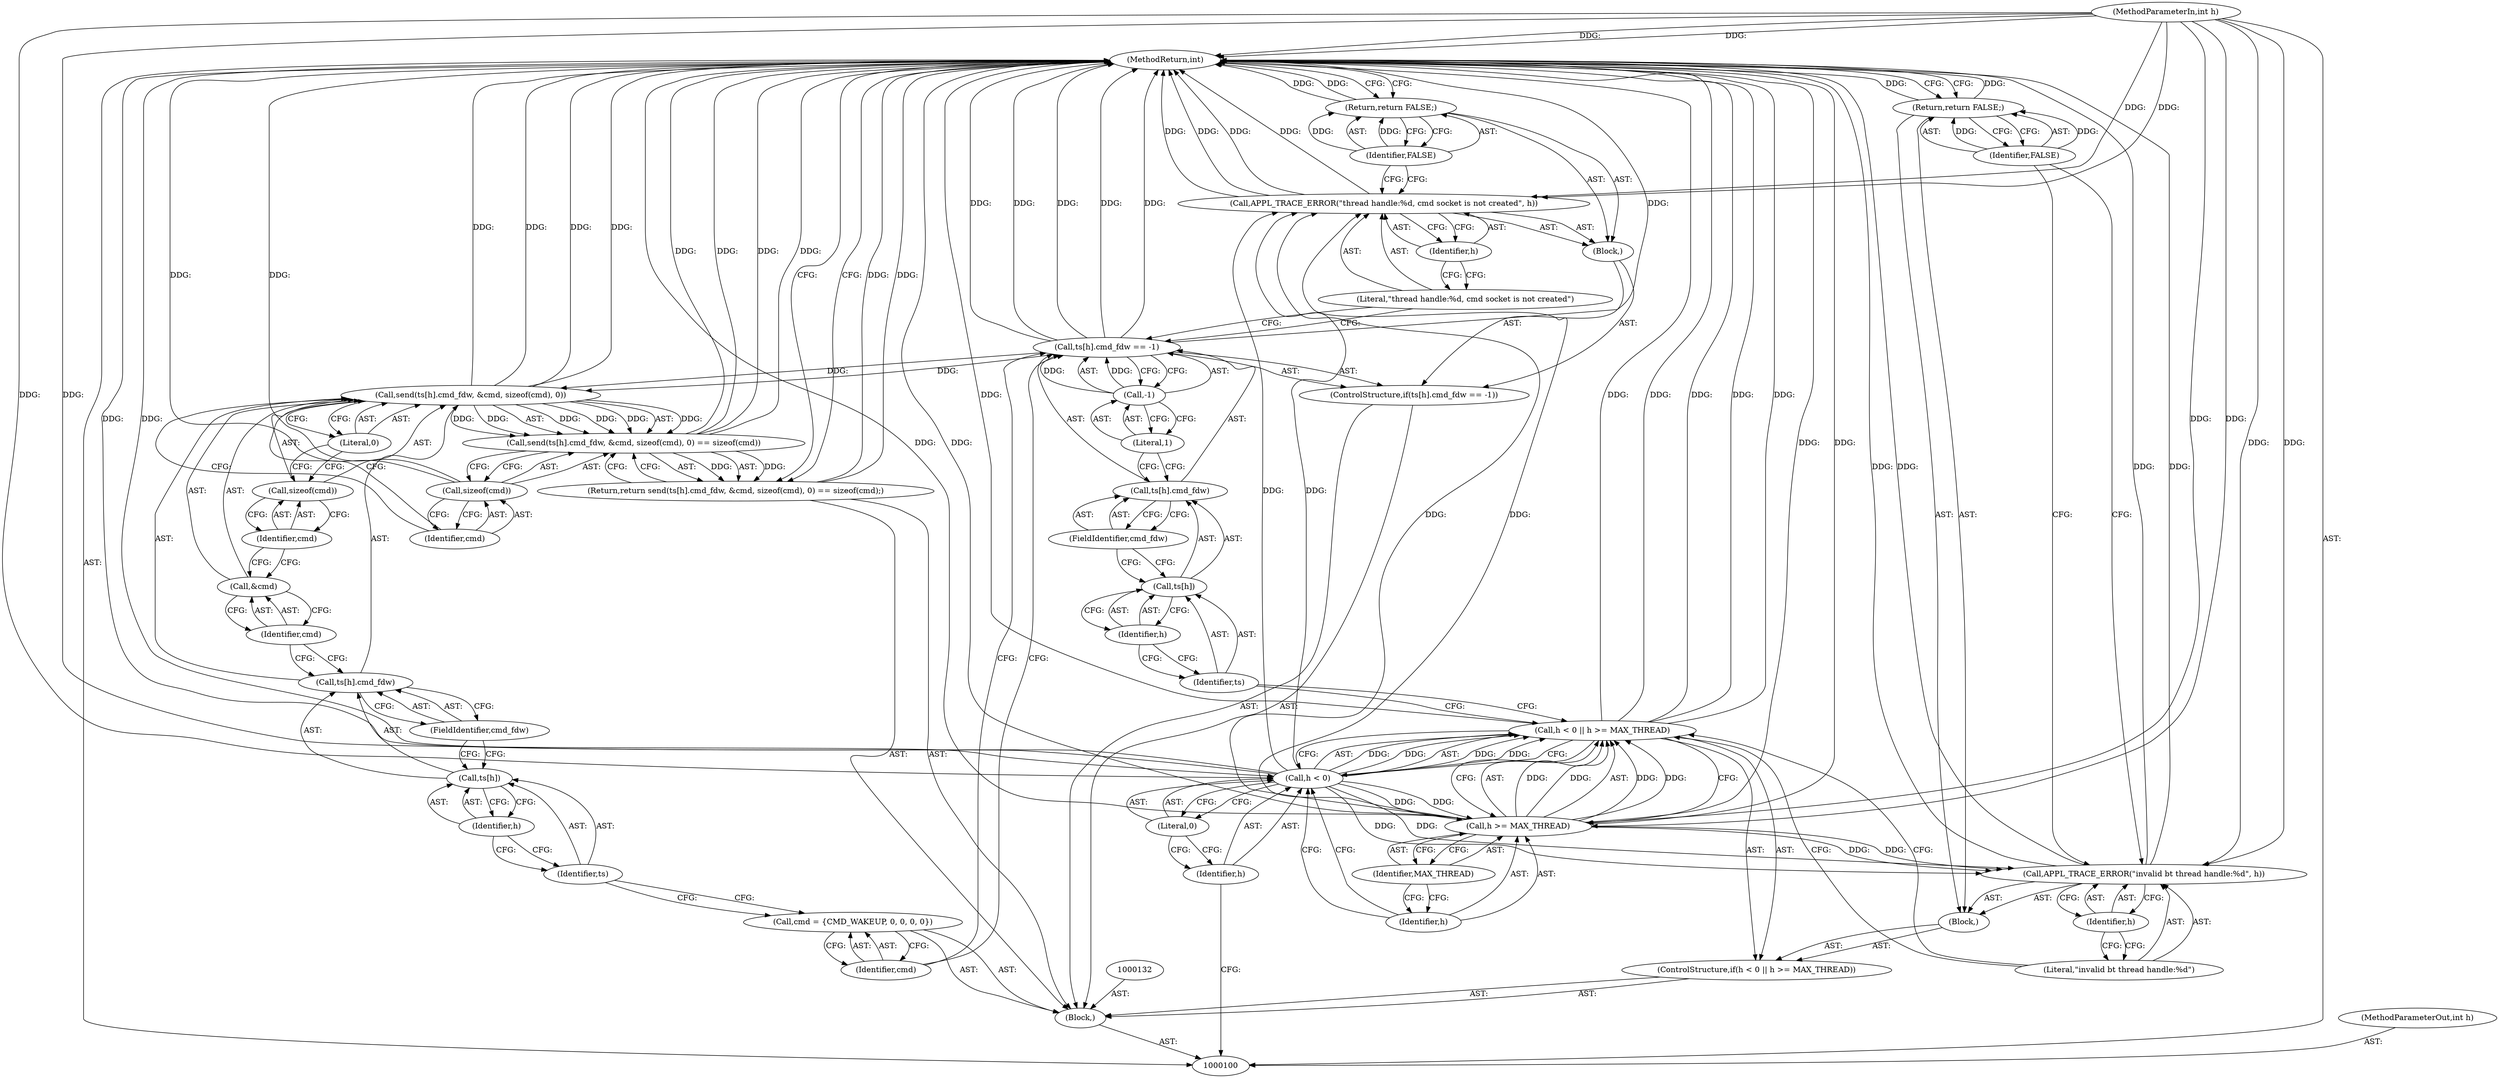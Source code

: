 digraph "1_Android_472271b153c5dc53c28beac55480a8d8434b2d5c_41" {
"1000150" [label="(MethodReturn,int)"];
"1000101" [label="(MethodParameterIn,int h)"];
"1000215" [label="(MethodParameterOut,int h)"];
"1000128" [label="(Literal,\"thread handle:%d, cmd socket is not created\")"];
"1000129" [label="(Identifier,h)"];
"1000127" [label="(Call,APPL_TRACE_ERROR(\"thread handle:%d, cmd socket is not created\", h))"];
"1000131" [label="(Identifier,FALSE)"];
"1000130" [label="(Return,return FALSE;)"];
"1000133" [label="(Call,cmd = {CMD_WAKEUP, 0, 0, 0, 0})"];
"1000134" [label="(Identifier,cmd)"];
"1000136" [label="(Call,send(ts[h].cmd_fdw, &cmd, sizeof(cmd), 0) == sizeof(cmd))"];
"1000137" [label="(Call,send(ts[h].cmd_fdw, &cmd, sizeof(cmd), 0))"];
"1000138" [label="(Call,ts[h].cmd_fdw)"];
"1000139" [label="(Call,ts[h])"];
"1000140" [label="(Identifier,ts)"];
"1000141" [label="(Identifier,h)"];
"1000142" [label="(FieldIdentifier,cmd_fdw)"];
"1000143" [label="(Call,&cmd)"];
"1000144" [label="(Identifier,cmd)"];
"1000145" [label="(Call,sizeof(cmd))"];
"1000135" [label="(Return,return send(ts[h].cmd_fdw, &cmd, sizeof(cmd), 0) == sizeof(cmd);)"];
"1000146" [label="(Identifier,cmd)"];
"1000147" [label="(Literal,0)"];
"1000148" [label="(Call,sizeof(cmd))"];
"1000149" [label="(Identifier,cmd)"];
"1000102" [label="(Block,)"];
"1000103" [label="(ControlStructure,if(h < 0 || h >= MAX_THREAD))"];
"1000108" [label="(Call,h >= MAX_THREAD)"];
"1000109" [label="(Identifier,h)"];
"1000110" [label="(Identifier,MAX_THREAD)"];
"1000104" [label="(Call,h < 0 || h >= MAX_THREAD)"];
"1000105" [label="(Call,h < 0)"];
"1000106" [label="(Identifier,h)"];
"1000107" [label="(Literal,0)"];
"1000111" [label="(Block,)"];
"1000113" [label="(Literal,\"invalid bt thread handle:%d\")"];
"1000114" [label="(Identifier,h)"];
"1000112" [label="(Call,APPL_TRACE_ERROR(\"invalid bt thread handle:%d\", h))"];
"1000115" [label="(Return,return FALSE;)"];
"1000116" [label="(Identifier,FALSE)"];
"1000117" [label="(ControlStructure,if(ts[h].cmd_fdw == -1))"];
"1000123" [label="(FieldIdentifier,cmd_fdw)"];
"1000124" [label="(Call,-1)"];
"1000125" [label="(Literal,1)"];
"1000118" [label="(Call,ts[h].cmd_fdw == -1)"];
"1000119" [label="(Call,ts[h].cmd_fdw)"];
"1000120" [label="(Call,ts[h])"];
"1000121" [label="(Identifier,ts)"];
"1000122" [label="(Identifier,h)"];
"1000126" [label="(Block,)"];
"1000150" -> "1000100"  [label="AST: "];
"1000150" -> "1000115"  [label="CFG: "];
"1000150" -> "1000130"  [label="CFG: "];
"1000150" -> "1000135"  [label="CFG: "];
"1000135" -> "1000150"  [label="DDG: "];
"1000130" -> "1000150"  [label="DDG: "];
"1000115" -> "1000150"  [label="DDG: "];
"1000104" -> "1000150"  [label="DDG: "];
"1000104" -> "1000150"  [label="DDG: "];
"1000104" -> "1000150"  [label="DDG: "];
"1000112" -> "1000150"  [label="DDG: "];
"1000112" -> "1000150"  [label="DDG: "];
"1000127" -> "1000150"  [label="DDG: "];
"1000127" -> "1000150"  [label="DDG: "];
"1000118" -> "1000150"  [label="DDG: "];
"1000118" -> "1000150"  [label="DDG: "];
"1000118" -> "1000150"  [label="DDG: "];
"1000137" -> "1000150"  [label="DDG: "];
"1000137" -> "1000150"  [label="DDG: "];
"1000148" -> "1000150"  [label="DDG: "];
"1000101" -> "1000150"  [label="DDG: "];
"1000108" -> "1000150"  [label="DDG: "];
"1000108" -> "1000150"  [label="DDG: "];
"1000136" -> "1000150"  [label="DDG: "];
"1000136" -> "1000150"  [label="DDG: "];
"1000105" -> "1000150"  [label="DDG: "];
"1000101" -> "1000100"  [label="AST: "];
"1000101" -> "1000150"  [label="DDG: "];
"1000101" -> "1000105"  [label="DDG: "];
"1000101" -> "1000108"  [label="DDG: "];
"1000101" -> "1000112"  [label="DDG: "];
"1000101" -> "1000127"  [label="DDG: "];
"1000215" -> "1000100"  [label="AST: "];
"1000128" -> "1000127"  [label="AST: "];
"1000128" -> "1000118"  [label="CFG: "];
"1000129" -> "1000128"  [label="CFG: "];
"1000129" -> "1000127"  [label="AST: "];
"1000129" -> "1000128"  [label="CFG: "];
"1000127" -> "1000129"  [label="CFG: "];
"1000127" -> "1000126"  [label="AST: "];
"1000127" -> "1000129"  [label="CFG: "];
"1000128" -> "1000127"  [label="AST: "];
"1000129" -> "1000127"  [label="AST: "];
"1000131" -> "1000127"  [label="CFG: "];
"1000127" -> "1000150"  [label="DDG: "];
"1000127" -> "1000150"  [label="DDG: "];
"1000105" -> "1000127"  [label="DDG: "];
"1000108" -> "1000127"  [label="DDG: "];
"1000101" -> "1000127"  [label="DDG: "];
"1000131" -> "1000130"  [label="AST: "];
"1000131" -> "1000127"  [label="CFG: "];
"1000130" -> "1000131"  [label="CFG: "];
"1000131" -> "1000130"  [label="DDG: "];
"1000130" -> "1000126"  [label="AST: "];
"1000130" -> "1000131"  [label="CFG: "];
"1000131" -> "1000130"  [label="AST: "];
"1000150" -> "1000130"  [label="CFG: "];
"1000130" -> "1000150"  [label="DDG: "];
"1000131" -> "1000130"  [label="DDG: "];
"1000133" -> "1000102"  [label="AST: "];
"1000133" -> "1000134"  [label="CFG: "];
"1000134" -> "1000133"  [label="AST: "];
"1000140" -> "1000133"  [label="CFG: "];
"1000134" -> "1000133"  [label="AST: "];
"1000134" -> "1000118"  [label="CFG: "];
"1000133" -> "1000134"  [label="CFG: "];
"1000136" -> "1000135"  [label="AST: "];
"1000136" -> "1000148"  [label="CFG: "];
"1000137" -> "1000136"  [label="AST: "];
"1000148" -> "1000136"  [label="AST: "];
"1000135" -> "1000136"  [label="CFG: "];
"1000136" -> "1000150"  [label="DDG: "];
"1000136" -> "1000150"  [label="DDG: "];
"1000136" -> "1000135"  [label="DDG: "];
"1000137" -> "1000136"  [label="DDG: "];
"1000137" -> "1000136"  [label="DDG: "];
"1000137" -> "1000136"  [label="DDG: "];
"1000137" -> "1000136"  [label="AST: "];
"1000137" -> "1000147"  [label="CFG: "];
"1000138" -> "1000137"  [label="AST: "];
"1000143" -> "1000137"  [label="AST: "];
"1000145" -> "1000137"  [label="AST: "];
"1000147" -> "1000137"  [label="AST: "];
"1000149" -> "1000137"  [label="CFG: "];
"1000137" -> "1000150"  [label="DDG: "];
"1000137" -> "1000150"  [label="DDG: "];
"1000137" -> "1000136"  [label="DDG: "];
"1000137" -> "1000136"  [label="DDG: "];
"1000137" -> "1000136"  [label="DDG: "];
"1000118" -> "1000137"  [label="DDG: "];
"1000138" -> "1000137"  [label="AST: "];
"1000138" -> "1000142"  [label="CFG: "];
"1000139" -> "1000138"  [label="AST: "];
"1000142" -> "1000138"  [label="AST: "];
"1000144" -> "1000138"  [label="CFG: "];
"1000139" -> "1000138"  [label="AST: "];
"1000139" -> "1000141"  [label="CFG: "];
"1000140" -> "1000139"  [label="AST: "];
"1000141" -> "1000139"  [label="AST: "];
"1000142" -> "1000139"  [label="CFG: "];
"1000140" -> "1000139"  [label="AST: "];
"1000140" -> "1000133"  [label="CFG: "];
"1000141" -> "1000140"  [label="CFG: "];
"1000141" -> "1000139"  [label="AST: "];
"1000141" -> "1000140"  [label="CFG: "];
"1000139" -> "1000141"  [label="CFG: "];
"1000142" -> "1000138"  [label="AST: "];
"1000142" -> "1000139"  [label="CFG: "];
"1000138" -> "1000142"  [label="CFG: "];
"1000143" -> "1000137"  [label="AST: "];
"1000143" -> "1000144"  [label="CFG: "];
"1000144" -> "1000143"  [label="AST: "];
"1000146" -> "1000143"  [label="CFG: "];
"1000144" -> "1000143"  [label="AST: "];
"1000144" -> "1000138"  [label="CFG: "];
"1000143" -> "1000144"  [label="CFG: "];
"1000145" -> "1000137"  [label="AST: "];
"1000145" -> "1000146"  [label="CFG: "];
"1000146" -> "1000145"  [label="AST: "];
"1000147" -> "1000145"  [label="CFG: "];
"1000135" -> "1000102"  [label="AST: "];
"1000135" -> "1000136"  [label="CFG: "];
"1000136" -> "1000135"  [label="AST: "];
"1000150" -> "1000135"  [label="CFG: "];
"1000135" -> "1000150"  [label="DDG: "];
"1000136" -> "1000135"  [label="DDG: "];
"1000146" -> "1000145"  [label="AST: "];
"1000146" -> "1000143"  [label="CFG: "];
"1000145" -> "1000146"  [label="CFG: "];
"1000147" -> "1000137"  [label="AST: "];
"1000147" -> "1000145"  [label="CFG: "];
"1000137" -> "1000147"  [label="CFG: "];
"1000148" -> "1000136"  [label="AST: "];
"1000148" -> "1000149"  [label="CFG: "];
"1000149" -> "1000148"  [label="AST: "];
"1000136" -> "1000148"  [label="CFG: "];
"1000148" -> "1000150"  [label="DDG: "];
"1000149" -> "1000148"  [label="AST: "];
"1000149" -> "1000137"  [label="CFG: "];
"1000148" -> "1000149"  [label="CFG: "];
"1000102" -> "1000100"  [label="AST: "];
"1000103" -> "1000102"  [label="AST: "];
"1000117" -> "1000102"  [label="AST: "];
"1000132" -> "1000102"  [label="AST: "];
"1000133" -> "1000102"  [label="AST: "];
"1000135" -> "1000102"  [label="AST: "];
"1000103" -> "1000102"  [label="AST: "];
"1000104" -> "1000103"  [label="AST: "];
"1000111" -> "1000103"  [label="AST: "];
"1000108" -> "1000104"  [label="AST: "];
"1000108" -> "1000110"  [label="CFG: "];
"1000109" -> "1000108"  [label="AST: "];
"1000110" -> "1000108"  [label="AST: "];
"1000104" -> "1000108"  [label="CFG: "];
"1000108" -> "1000150"  [label="DDG: "];
"1000108" -> "1000150"  [label="DDG: "];
"1000108" -> "1000104"  [label="DDG: "];
"1000108" -> "1000104"  [label="DDG: "];
"1000105" -> "1000108"  [label="DDG: "];
"1000101" -> "1000108"  [label="DDG: "];
"1000108" -> "1000112"  [label="DDG: "];
"1000108" -> "1000127"  [label="DDG: "];
"1000109" -> "1000108"  [label="AST: "];
"1000109" -> "1000105"  [label="CFG: "];
"1000110" -> "1000109"  [label="CFG: "];
"1000110" -> "1000108"  [label="AST: "];
"1000110" -> "1000109"  [label="CFG: "];
"1000108" -> "1000110"  [label="CFG: "];
"1000104" -> "1000103"  [label="AST: "];
"1000104" -> "1000105"  [label="CFG: "];
"1000104" -> "1000108"  [label="CFG: "];
"1000105" -> "1000104"  [label="AST: "];
"1000108" -> "1000104"  [label="AST: "];
"1000113" -> "1000104"  [label="CFG: "];
"1000121" -> "1000104"  [label="CFG: "];
"1000104" -> "1000150"  [label="DDG: "];
"1000104" -> "1000150"  [label="DDG: "];
"1000104" -> "1000150"  [label="DDG: "];
"1000105" -> "1000104"  [label="DDG: "];
"1000105" -> "1000104"  [label="DDG: "];
"1000108" -> "1000104"  [label="DDG: "];
"1000108" -> "1000104"  [label="DDG: "];
"1000105" -> "1000104"  [label="AST: "];
"1000105" -> "1000107"  [label="CFG: "];
"1000106" -> "1000105"  [label="AST: "];
"1000107" -> "1000105"  [label="AST: "];
"1000109" -> "1000105"  [label="CFG: "];
"1000104" -> "1000105"  [label="CFG: "];
"1000105" -> "1000150"  [label="DDG: "];
"1000105" -> "1000104"  [label="DDG: "];
"1000105" -> "1000104"  [label="DDG: "];
"1000101" -> "1000105"  [label="DDG: "];
"1000105" -> "1000108"  [label="DDG: "];
"1000105" -> "1000112"  [label="DDG: "];
"1000105" -> "1000127"  [label="DDG: "];
"1000106" -> "1000105"  [label="AST: "];
"1000106" -> "1000100"  [label="CFG: "];
"1000107" -> "1000106"  [label="CFG: "];
"1000107" -> "1000105"  [label="AST: "];
"1000107" -> "1000106"  [label="CFG: "];
"1000105" -> "1000107"  [label="CFG: "];
"1000111" -> "1000103"  [label="AST: "];
"1000112" -> "1000111"  [label="AST: "];
"1000115" -> "1000111"  [label="AST: "];
"1000113" -> "1000112"  [label="AST: "];
"1000113" -> "1000104"  [label="CFG: "];
"1000114" -> "1000113"  [label="CFG: "];
"1000114" -> "1000112"  [label="AST: "];
"1000114" -> "1000113"  [label="CFG: "];
"1000112" -> "1000114"  [label="CFG: "];
"1000112" -> "1000111"  [label="AST: "];
"1000112" -> "1000114"  [label="CFG: "];
"1000113" -> "1000112"  [label="AST: "];
"1000114" -> "1000112"  [label="AST: "];
"1000116" -> "1000112"  [label="CFG: "];
"1000112" -> "1000150"  [label="DDG: "];
"1000112" -> "1000150"  [label="DDG: "];
"1000105" -> "1000112"  [label="DDG: "];
"1000108" -> "1000112"  [label="DDG: "];
"1000101" -> "1000112"  [label="DDG: "];
"1000115" -> "1000111"  [label="AST: "];
"1000115" -> "1000116"  [label="CFG: "];
"1000116" -> "1000115"  [label="AST: "];
"1000150" -> "1000115"  [label="CFG: "];
"1000115" -> "1000150"  [label="DDG: "];
"1000116" -> "1000115"  [label="DDG: "];
"1000116" -> "1000115"  [label="AST: "];
"1000116" -> "1000112"  [label="CFG: "];
"1000115" -> "1000116"  [label="CFG: "];
"1000116" -> "1000115"  [label="DDG: "];
"1000117" -> "1000102"  [label="AST: "];
"1000118" -> "1000117"  [label="AST: "];
"1000126" -> "1000117"  [label="AST: "];
"1000123" -> "1000119"  [label="AST: "];
"1000123" -> "1000120"  [label="CFG: "];
"1000119" -> "1000123"  [label="CFG: "];
"1000124" -> "1000118"  [label="AST: "];
"1000124" -> "1000125"  [label="CFG: "];
"1000125" -> "1000124"  [label="AST: "];
"1000118" -> "1000124"  [label="CFG: "];
"1000124" -> "1000118"  [label="DDG: "];
"1000125" -> "1000124"  [label="AST: "];
"1000125" -> "1000119"  [label="CFG: "];
"1000124" -> "1000125"  [label="CFG: "];
"1000118" -> "1000117"  [label="AST: "];
"1000118" -> "1000124"  [label="CFG: "];
"1000119" -> "1000118"  [label="AST: "];
"1000124" -> "1000118"  [label="AST: "];
"1000128" -> "1000118"  [label="CFG: "];
"1000134" -> "1000118"  [label="CFG: "];
"1000118" -> "1000150"  [label="DDG: "];
"1000118" -> "1000150"  [label="DDG: "];
"1000118" -> "1000150"  [label="DDG: "];
"1000124" -> "1000118"  [label="DDG: "];
"1000118" -> "1000137"  [label="DDG: "];
"1000119" -> "1000118"  [label="AST: "];
"1000119" -> "1000123"  [label="CFG: "];
"1000120" -> "1000119"  [label="AST: "];
"1000123" -> "1000119"  [label="AST: "];
"1000125" -> "1000119"  [label="CFG: "];
"1000120" -> "1000119"  [label="AST: "];
"1000120" -> "1000122"  [label="CFG: "];
"1000121" -> "1000120"  [label="AST: "];
"1000122" -> "1000120"  [label="AST: "];
"1000123" -> "1000120"  [label="CFG: "];
"1000121" -> "1000120"  [label="AST: "];
"1000121" -> "1000104"  [label="CFG: "];
"1000122" -> "1000121"  [label="CFG: "];
"1000122" -> "1000120"  [label="AST: "];
"1000122" -> "1000121"  [label="CFG: "];
"1000120" -> "1000122"  [label="CFG: "];
"1000126" -> "1000117"  [label="AST: "];
"1000127" -> "1000126"  [label="AST: "];
"1000130" -> "1000126"  [label="AST: "];
}
